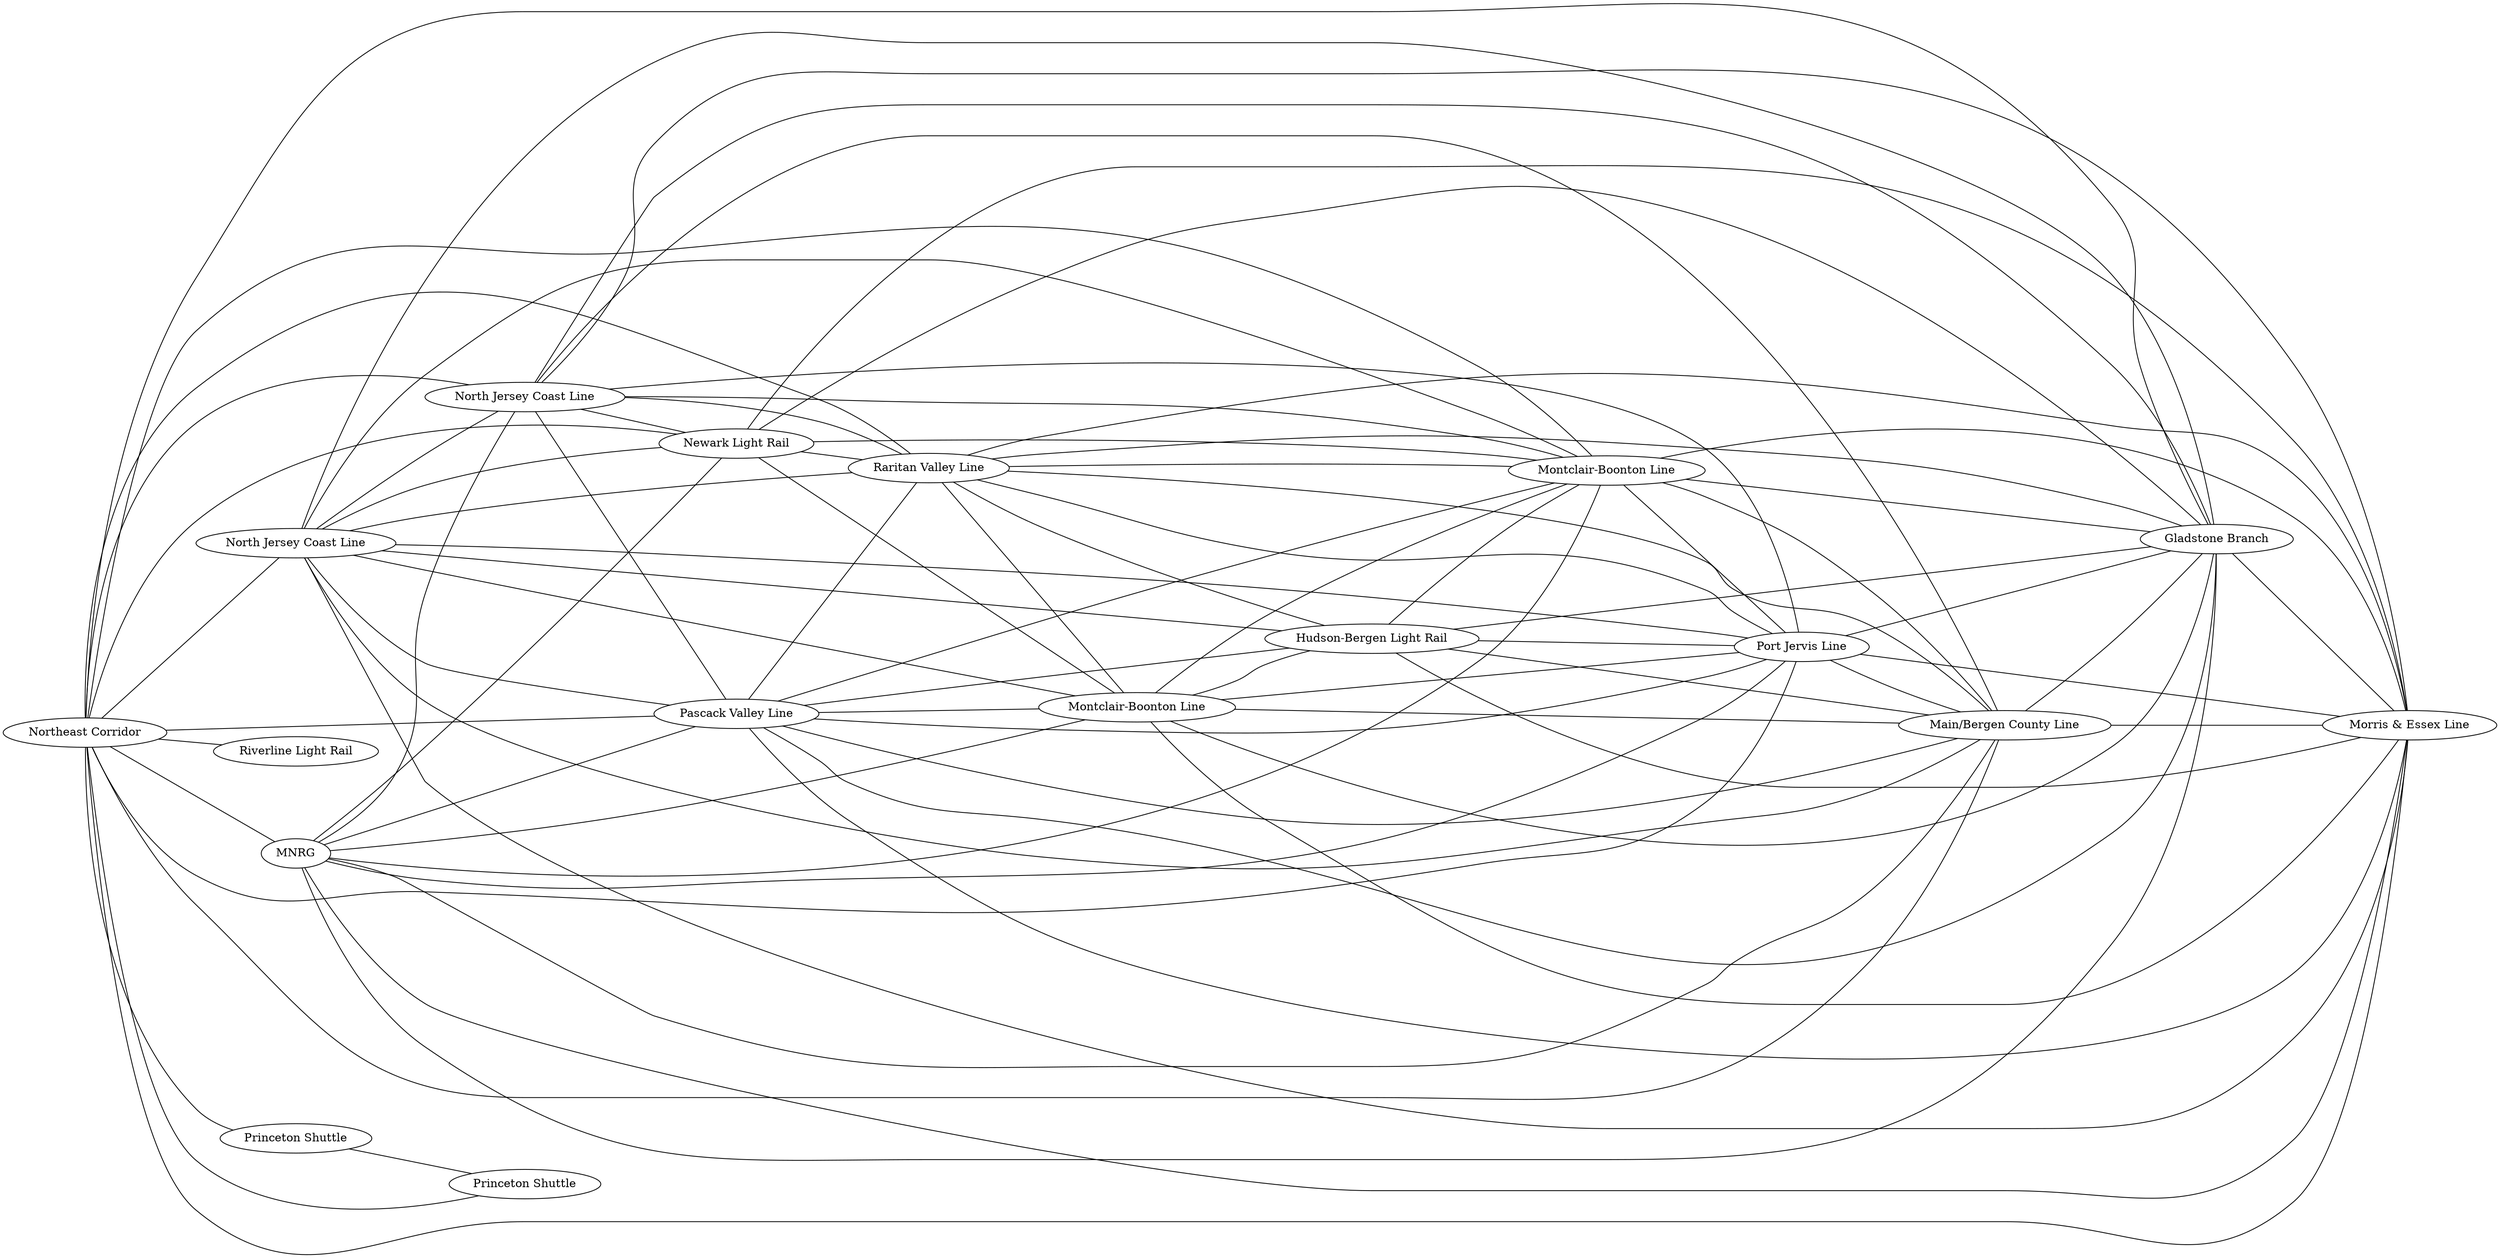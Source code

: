 graph
		"unix" {
			rankdir=LR;
	11 [label="Northeast Corridor"];
10 [label="MNRG"];
11--10
11 [label="Northeast Corridor"];
13 [label="North Jersey Coast Line"];
11--13
11 [label="Northeast Corridor"];
12 [label="North Jersey Coast Line"];
11--12
11 [label="Northeast Corridor"];
15 [label="Pascack Valley Line"];
11--15
11 [label="Northeast Corridor"];
14 [label="Newark Light Rail"];
11--14
11 [label="Northeast Corridor"];
17 [label="Raritan Valley Line"];
11--17
11 [label="Northeast Corridor"];
16 [label="Princeton Shuttle"];
11--16
11 [label="Northeast Corridor"];
18 [label="Riverline Light Rail"];
11--18
11 [label="Northeast Corridor"];
1 [label="Princeton Shuttle"];
11--1
11 [label="Northeast Corridor"];
4 [label="Montclair-Boonton Line"];
11--4
11 [label="Northeast Corridor"];
7 [label="Port Jervis Line"];
11--7
11 [label="Northeast Corridor"];
6 [label="Main/Bergen County Line"];
11--6
11 [label="Northeast Corridor"];
9 [label="Gladstone Branch"];
11--9
11 [label="Northeast Corridor"];
8 [label="Morris & Essex Line"];
11--8
10 [label="MNRG"];
12 [label="North Jersey Coast Line"];
10--12
10 [label="MNRG"];
15 [label="Pascack Valley Line"];
10--15
10 [label="MNRG"];
14 [label="Newark Light Rail"];
10--14
10 [label="MNRG"];
3 [label="Montclair-Boonton Line"];
10--3
10 [label="MNRG"];
4 [label="Montclair-Boonton Line"];
10--4
10 [label="MNRG"];
7 [label="Port Jervis Line"];
10--7
10 [label="MNRG"];
6 [label="Main/Bergen County Line"];
10--6
10 [label="MNRG"];
9 [label="Gladstone Branch"];
10--9
10 [label="MNRG"];
8 [label="Morris & Essex Line"];
10--8
13 [label="North Jersey Coast Line"];
12 [label="North Jersey Coast Line"];
13--12
13 [label="North Jersey Coast Line"];
15 [label="Pascack Valley Line"];
13--15
13 [label="North Jersey Coast Line"];
14 [label="Newark Light Rail"];
13--14
13 [label="North Jersey Coast Line"];
17 [label="Raritan Valley Line"];
13--17
13 [label="North Jersey Coast Line"];
3 [label="Montclair-Boonton Line"];
13--3
13 [label="North Jersey Coast Line"];
5 [label="Hudson-Bergen Light Rail"];
13--5
13 [label="North Jersey Coast Line"];
4 [label="Montclair-Boonton Line"];
13--4
13 [label="North Jersey Coast Line"];
7 [label="Port Jervis Line"];
13--7
13 [label="North Jersey Coast Line"];
6 [label="Main/Bergen County Line"];
13--6
13 [label="North Jersey Coast Line"];
9 [label="Gladstone Branch"];
13--9
13 [label="North Jersey Coast Line"];
8 [label="Morris & Essex Line"];
13--8
12 [label="North Jersey Coast Line"];
15 [label="Pascack Valley Line"];
12--15
12 [label="North Jersey Coast Line"];
14 [label="Newark Light Rail"];
12--14
12 [label="North Jersey Coast Line"];
17 [label="Raritan Valley Line"];
12--17
12 [label="North Jersey Coast Line"];
4 [label="Montclair-Boonton Line"];
12--4
12 [label="North Jersey Coast Line"];
7 [label="Port Jervis Line"];
12--7
12 [label="North Jersey Coast Line"];
6 [label="Main/Bergen County Line"];
12--6
12 [label="North Jersey Coast Line"];
9 [label="Gladstone Branch"];
12--9
12 [label="North Jersey Coast Line"];
8 [label="Morris & Essex Line"];
12--8
15 [label="Pascack Valley Line"];
17 [label="Raritan Valley Line"];
15--17
15 [label="Pascack Valley Line"];
3 [label="Montclair-Boonton Line"];
15--3
15 [label="Pascack Valley Line"];
5 [label="Hudson-Bergen Light Rail"];
15--5
15 [label="Pascack Valley Line"];
4 [label="Montclair-Boonton Line"];
15--4
15 [label="Pascack Valley Line"];
7 [label="Port Jervis Line"];
15--7
15 [label="Pascack Valley Line"];
6 [label="Main/Bergen County Line"];
15--6
15 [label="Pascack Valley Line"];
9 [label="Gladstone Branch"];
15--9
15 [label="Pascack Valley Line"];
8 [label="Morris & Essex Line"];
15--8
14 [label="Newark Light Rail"];
17 [label="Raritan Valley Line"];
14--17
14 [label="Newark Light Rail"];
3 [label="Montclair-Boonton Line"];
14--3
14 [label="Newark Light Rail"];
4 [label="Montclair-Boonton Line"];
14--4
14 [label="Newark Light Rail"];
9 [label="Gladstone Branch"];
14--9
14 [label="Newark Light Rail"];
8 [label="Morris & Essex Line"];
14--8
17 [label="Raritan Valley Line"];
3 [label="Montclair-Boonton Line"];
17--3
17 [label="Raritan Valley Line"];
5 [label="Hudson-Bergen Light Rail"];
17--5
17 [label="Raritan Valley Line"];
4 [label="Montclair-Boonton Line"];
17--4
17 [label="Raritan Valley Line"];
7 [label="Port Jervis Line"];
17--7
17 [label="Raritan Valley Line"];
6 [label="Main/Bergen County Line"];
17--6
17 [label="Raritan Valley Line"];
9 [label="Gladstone Branch"];
17--9
17 [label="Raritan Valley Line"];
8 [label="Morris & Essex Line"];
17--8
16 [label="Princeton Shuttle"];
1 [label="Princeton Shuttle"];
16--1
3 [label="Montclair-Boonton Line"];
5 [label="Hudson-Bergen Light Rail"];
3--5
3 [label="Montclair-Boonton Line"];
4 [label="Montclair-Boonton Line"];
3--4
3 [label="Montclair-Boonton Line"];
7 [label="Port Jervis Line"];
3--7
3 [label="Montclair-Boonton Line"];
6 [label="Main/Bergen County Line"];
3--6
3 [label="Montclair-Boonton Line"];
9 [label="Gladstone Branch"];
3--9
3 [label="Montclair-Boonton Line"];
8 [label="Morris & Essex Line"];
3--8
5 [label="Hudson-Bergen Light Rail"];
4 [label="Montclair-Boonton Line"];
5--4
5 [label="Hudson-Bergen Light Rail"];
7 [label="Port Jervis Line"];
5--7
5 [label="Hudson-Bergen Light Rail"];
6 [label="Main/Bergen County Line"];
5--6
5 [label="Hudson-Bergen Light Rail"];
9 [label="Gladstone Branch"];
5--9
5 [label="Hudson-Bergen Light Rail"];
8 [label="Morris & Essex Line"];
5--8
4 [label="Montclair-Boonton Line"];
7 [label="Port Jervis Line"];
4--7
4 [label="Montclair-Boonton Line"];
6 [label="Main/Bergen County Line"];
4--6
4 [label="Montclair-Boonton Line"];
9 [label="Gladstone Branch"];
4--9
4 [label="Montclair-Boonton Line"];
8 [label="Morris & Essex Line"];
4--8
7 [label="Port Jervis Line"];
6 [label="Main/Bergen County Line"];
7--6
7 [label="Port Jervis Line"];
9 [label="Gladstone Branch"];
7--9
7 [label="Port Jervis Line"];
8 [label="Morris & Essex Line"];
7--8
6 [label="Main/Bergen County Line"];
9 [label="Gladstone Branch"];
6--9
6 [label="Main/Bergen County Line"];
8 [label="Morris & Essex Line"];
6--8
9 [label="Gladstone Branch"];
8 [label="Morris & Essex Line"];
9--8

	}